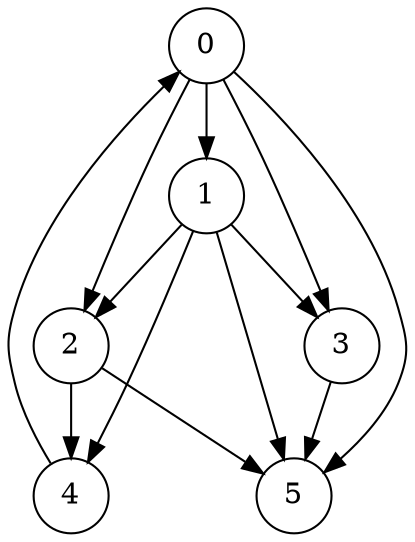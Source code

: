// Markov
digraph {
	node [shape=circle]
	0 [label=0]
	1 [label=1]
	2 [label=2]
	3 [label=3]
	4 [label=4]
	5 [label=5]
	0 -> 1
	0 -> 2
	0 -> 3
	0 -> 5
	1 -> 2
	1 -> 3
	1 -> 4
	1 -> 5
	2 -> 4
	2 -> 5
	3 -> 5
	4 -> 0
}
